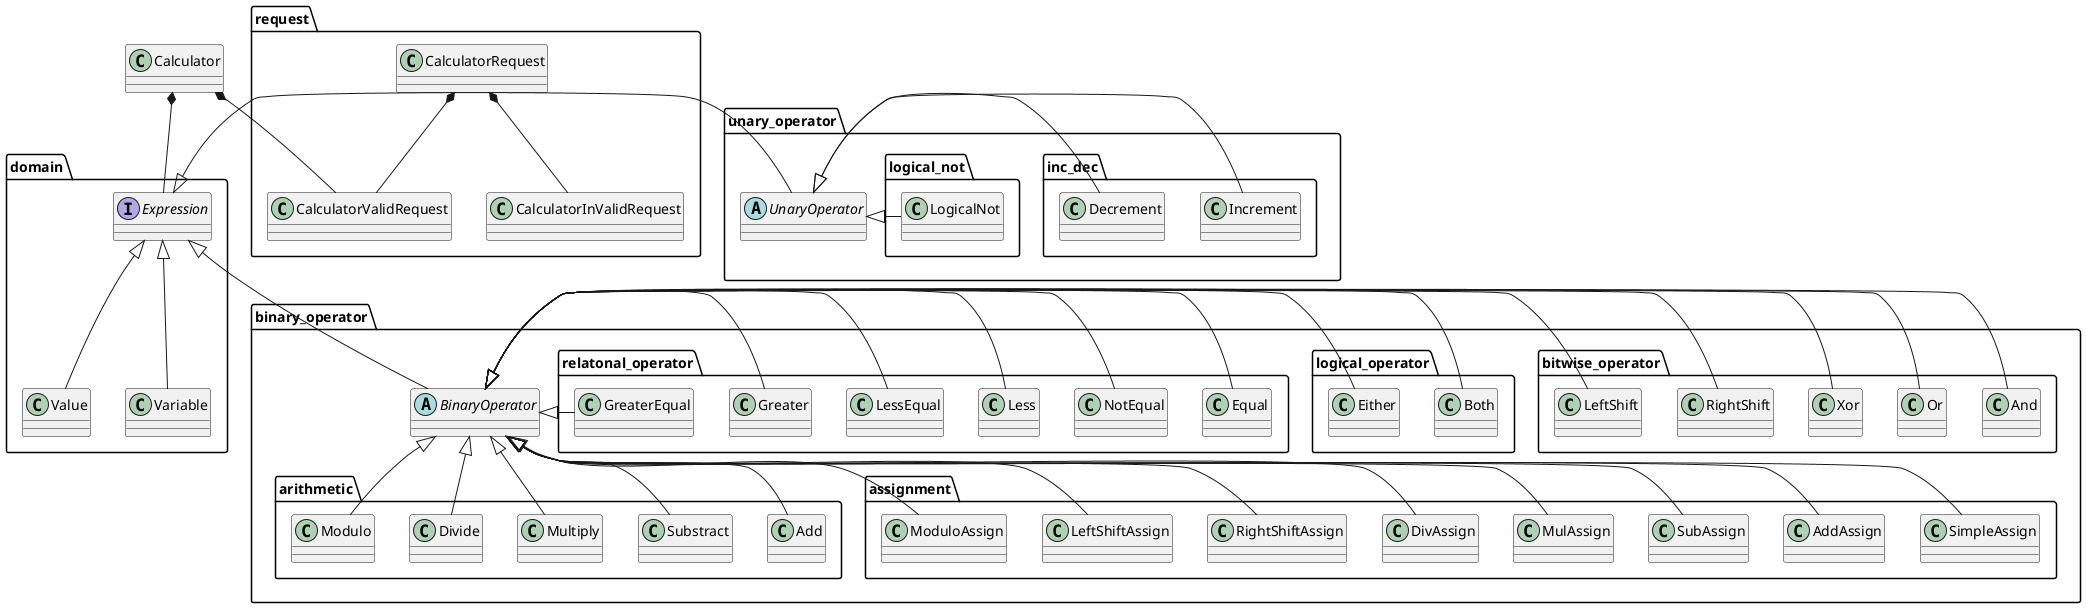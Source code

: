 @startuml class
package domain {
    interface Expression
    Expression <|-- Value
    Expression <|-- Variable
}
package binary_operator {
    abstract BinaryOperator
    Expression <|-- BinaryOperator
    package arithmetic {
        BinaryOperator <|-- Add
        BinaryOperator <|-- Substract
        BinaryOperator <|-- Multiply
        BinaryOperator <|-- Divide
        BinaryOperator <|-- Modulo
    }
    package assignment {
        BinaryOperator <|-- SimpleAssign
        BinaryOperator <|-- AddAssign
        BinaryOperator <|-- SubAssign
        BinaryOperator <|-- MulAssign
        BinaryOperator <|-- DivAssign
        BinaryOperator <|-- RightShiftAssign
        BinaryOperator <|-- LeftShiftAssign
        BinaryOperator <|-- ModuloAssign
    }
    package bitwise_operator {
        BinaryOperator <|- And
        BinaryOperator <|- Or
        BinaryOperator <|- Xor
        BinaryOperator <|- RightShift
        BinaryOperator <|- LeftShift
    }
    package logical_operator {
        BinaryOperator <|- Both
        BinaryOperator <|- Either
    }
    package relatonal_operator {
        BinaryOperator <|- Equal
        BinaryOperator <|- NotEqual
        BinaryOperator <|- Less
        BinaryOperator <|- LessEqual
        BinaryOperator <|- Greater
        BinaryOperator <|- GreaterEqual
    }
}
package unary_operator {
    abstract UnaryOperator
    Expression <|- UnaryOperator
    package inc_dec {
        UnaryOperator <|- Increment
        UnaryOperator <|- Decrement
    }
    package logical_not {
        UnaryOperator <|- LogicalNot
    }
}
package request {
    CalculatorRequest *-- CalculatorValidRequest
    CalculatorRequest *-- CalculatorInValidRequest
}
Calculator *-- Expression
Calculator *-- CalculatorValidRequest


@enduml